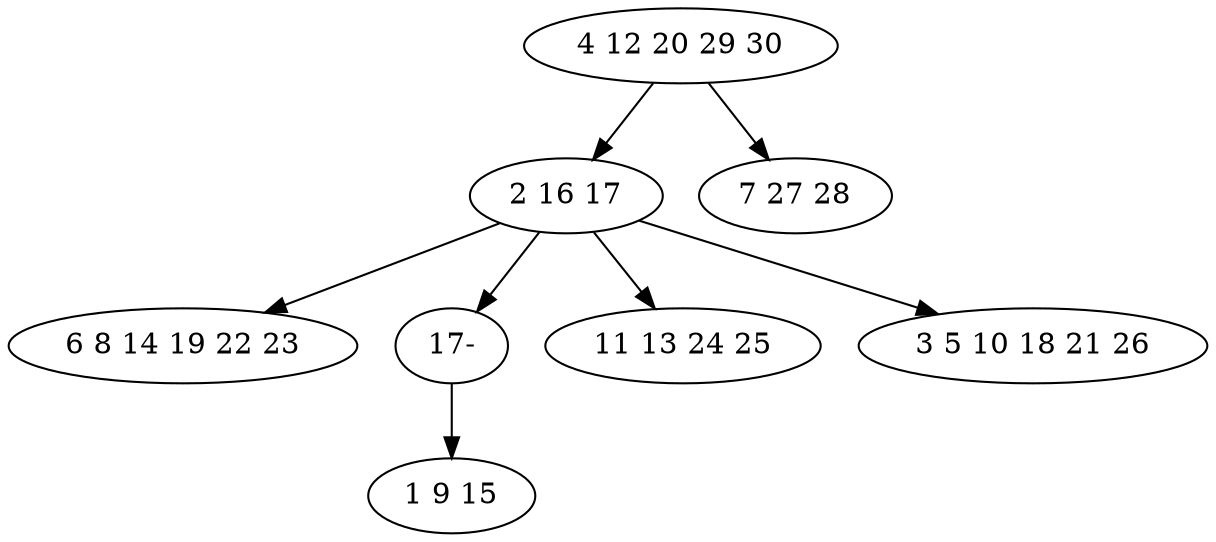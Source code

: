 digraph true_tree {
	"0" -> "1"
	"1" -> "2"
	"1" -> "7"
	"1" -> "4"
	"1" -> "5"
	"0" -> "6"
	"7" -> "3"
	"0" [label="4 12 20 29 30"];
	"1" [label="2 16 17"];
	"2" [label="6 8 14 19 22 23"];
	"3" [label="1 9 15"];
	"4" [label="11 13 24 25"];
	"5" [label="3 5 10 18 21 26"];
	"6" [label="7 27 28"];
	"7" [label="17-"];
}
